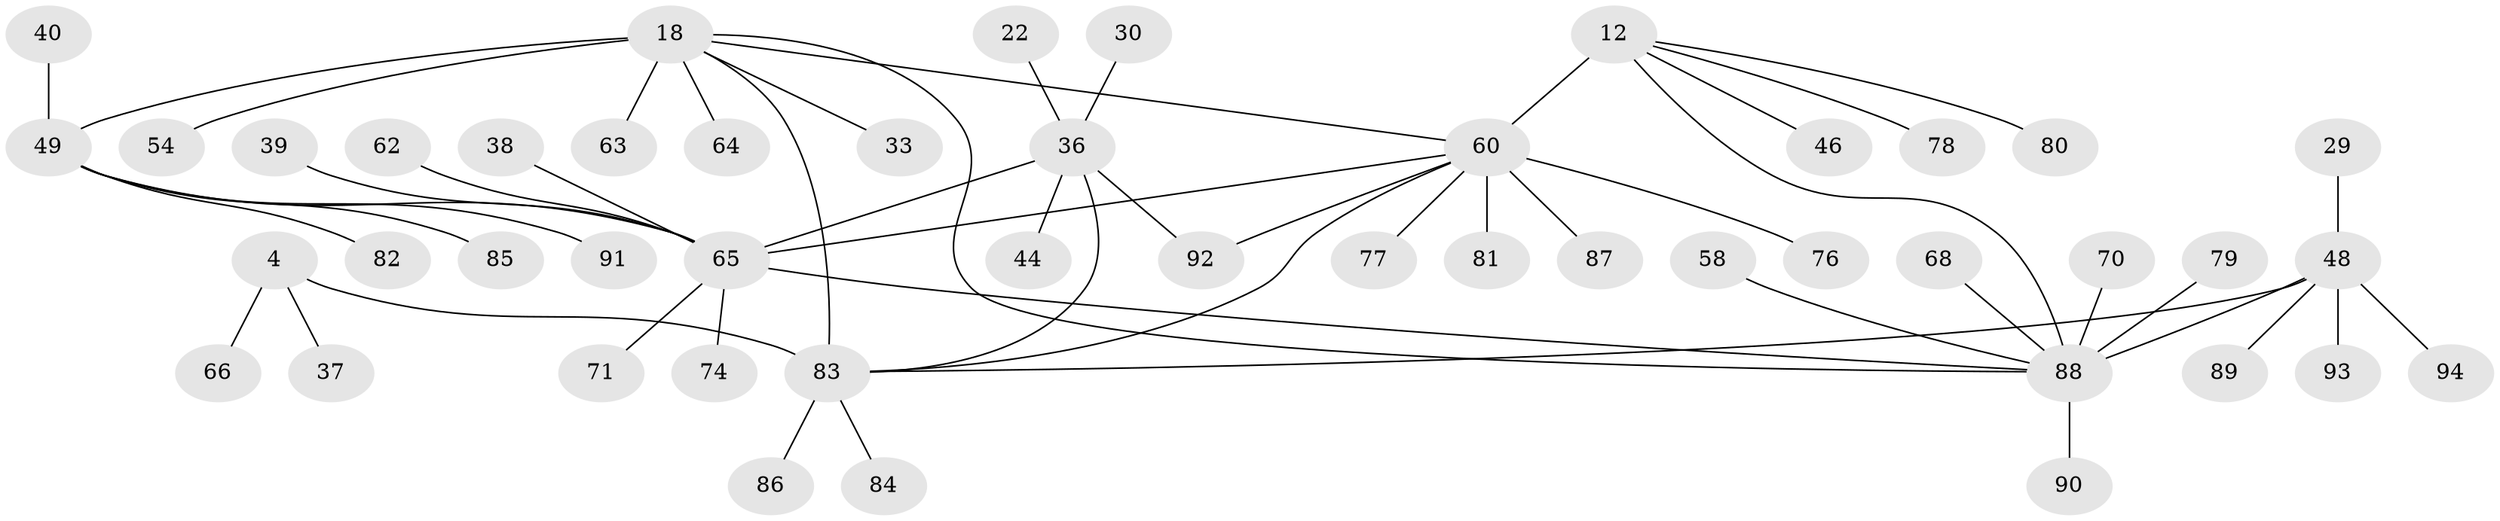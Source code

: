 // original degree distribution, {9: 0.031914893617021274, 8: 0.0425531914893617, 4: 0.031914893617021274, 5: 0.0425531914893617, 7: 0.031914893617021274, 10: 0.010638297872340425, 6: 0.0425531914893617, 1: 0.6382978723404256, 3: 0.0425531914893617, 2: 0.0851063829787234}
// Generated by graph-tools (version 1.1) at 2025/55/03/09/25 04:55:29]
// undirected, 47 vertices, 53 edges
graph export_dot {
graph [start="1"]
  node [color=gray90,style=filled];
  4 [super="+3"];
  12 [super="+10"];
  18 [super="+17"];
  22;
  29;
  30;
  33;
  36 [super="+24+7"];
  37;
  38;
  39;
  40;
  44;
  46;
  48 [super="+16"];
  49 [super="+34"];
  54;
  58;
  60 [super="+57+11+25+31+45"];
  62;
  63;
  64;
  65 [super="+8+21"];
  66;
  68;
  70;
  71 [super="+27"];
  74 [super="+55"];
  76 [super="+41"];
  77;
  78;
  79;
  80;
  81 [super="+61"];
  82;
  83 [super="+47+51+59"];
  84;
  85;
  86;
  87 [super="+73"];
  88 [super="+72+15"];
  89;
  90;
  91;
  92 [super="+67+69"];
  93 [super="+75"];
  94 [super="+52"];
  4 -- 66;
  4 -- 37;
  4 -- 83 [weight=4];
  12 -- 46;
  12 -- 78;
  12 -- 80;
  12 -- 60 [weight=4];
  12 -- 88;
  18 -- 54;
  18 -- 64;
  18 -- 33;
  18 -- 63;
  18 -- 88 [weight=2];
  18 -- 60;
  18 -- 83;
  18 -- 49 [weight=4];
  22 -- 36;
  29 -- 48;
  30 -- 36;
  36 -- 65 [weight=4];
  36 -- 83;
  36 -- 44;
  36 -- 92;
  38 -- 65;
  39 -- 65;
  40 -- 49;
  48 -- 83;
  48 -- 93;
  48 -- 88 [weight=4];
  48 -- 89;
  48 -- 94;
  49 -- 65;
  49 -- 82;
  49 -- 85;
  49 -- 91;
  58 -- 88;
  60 -- 77;
  60 -- 76;
  60 -- 81;
  60 -- 87;
  60 -- 92;
  60 -- 83;
  60 -- 65 [weight=2];
  62 -- 65;
  65 -- 71;
  65 -- 74;
  65 -- 88;
  68 -- 88;
  70 -- 88;
  79 -- 88;
  83 -- 84;
  83 -- 86;
  88 -- 90;
}
